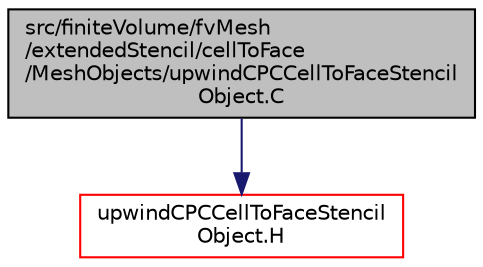 digraph "src/finiteVolume/fvMesh/extendedStencil/cellToFace/MeshObjects/upwindCPCCellToFaceStencilObject.C"
{
  bgcolor="transparent";
  edge [fontname="Helvetica",fontsize="10",labelfontname="Helvetica",labelfontsize="10"];
  node [fontname="Helvetica",fontsize="10",shape=record];
  Node1 [label="src/finiteVolume/fvMesh\l/extendedStencil/cellToFace\l/MeshObjects/upwindCPCCellToFaceStencil\lObject.C",height=0.2,width=0.4,color="black", fillcolor="grey75", style="filled" fontcolor="black"];
  Node1 -> Node2 [color="midnightblue",fontsize="10",style="solid",fontname="Helvetica"];
  Node2 [label="upwindCPCCellToFaceStencil\lObject.H",height=0.2,width=0.4,color="red",URL="$upwindCPCCellToFaceStencilObject_8H.html"];
}
